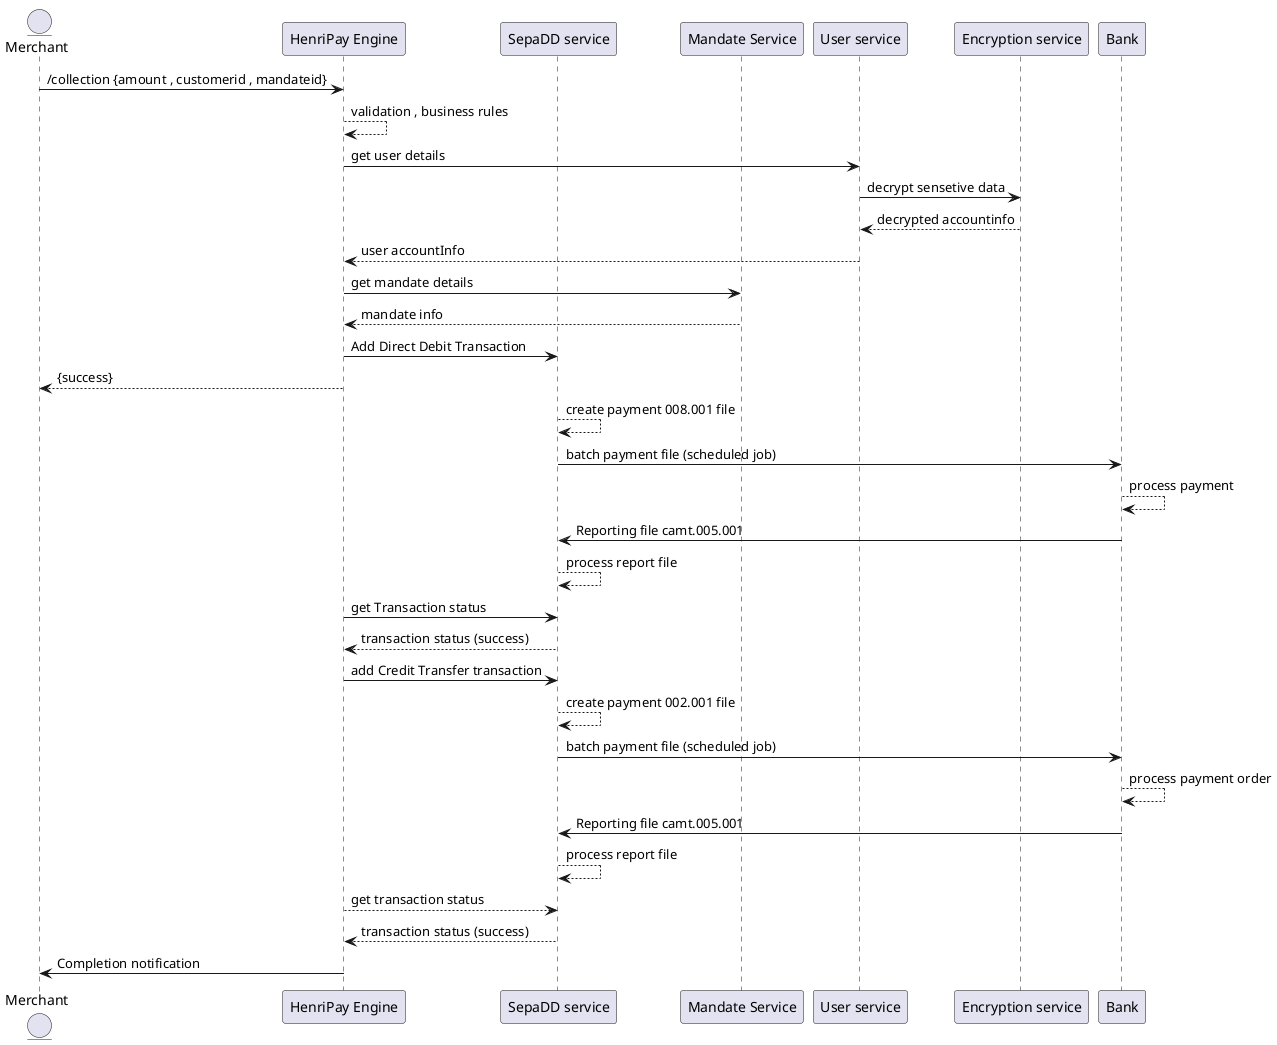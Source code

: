 @startuml
'https://plantuml.com/sequence-diagram
entity "Merchant" as merchant

participant "HenriPay Engine" as HenriPay
participant "SepaDD service" as iso
participant "Mandate Service" as mandateService
participant "User service" as userservice
participant "Encryption service" as encryptionService

merchant -> HenriPay : /collection {amount , customerid , mandateid}
HenriPay--> HenriPay: validation , business rules
HenriPay->userservice: get user details
userservice->encryptionService: decrypt sensetive data
encryptionService-->userservice : decrypted accountinfo
userservice-->HenriPay: user accountInfo
HenriPay->mandateService: get mandate details
mandateService-->HenriPay: mandate info
HenriPay-> iso: Add Direct Debit Transaction
HenriPay-->merchant : {success}
iso-->iso : create payment 008.001 file
iso->Bank : batch payment file (scheduled job)
Bank-->Bank: process payment
Bank->iso: Reporting file camt.005.001
iso-->iso : process report file
HenriPay-> iso : get Transaction status
iso-->HenriPay : transaction status (success)
HenriPay-> iso : add Credit Transfer transaction
iso-->iso: create payment 002.001 file
iso-> Bank: batch payment file (scheduled job)
Bank--> Bank : process payment order
Bank ->iso : Reporting file camt.005.001
iso --> iso : process report file
HenriPay --> iso : get transaction status
iso-->HenriPay : transaction status (success)
HenriPay -> merchant : Completion notification

@enduml